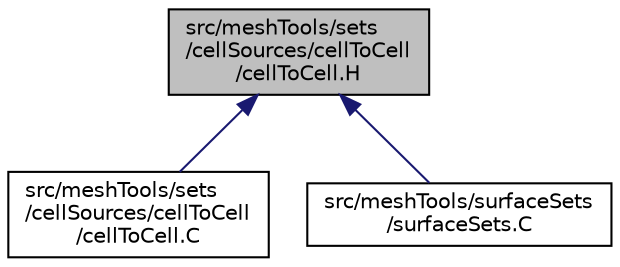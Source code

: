 digraph "src/meshTools/sets/cellSources/cellToCell/cellToCell.H"
{
  bgcolor="transparent";
  edge [fontname="Helvetica",fontsize="10",labelfontname="Helvetica",labelfontsize="10"];
  node [fontname="Helvetica",fontsize="10",shape=record];
  Node160 [label="src/meshTools/sets\l/cellSources/cellToCell\l/cellToCell.H",height=0.2,width=0.4,color="black", fillcolor="grey75", style="filled", fontcolor="black"];
  Node160 -> Node161 [dir="back",color="midnightblue",fontsize="10",style="solid",fontname="Helvetica"];
  Node161 [label="src/meshTools/sets\l/cellSources/cellToCell\l/cellToCell.C",height=0.2,width=0.4,color="black",URL="$a08552.html"];
  Node160 -> Node162 [dir="back",color="midnightblue",fontsize="10",style="solid",fontname="Helvetica"];
  Node162 [label="src/meshTools/surfaceSets\l/surfaceSets.C",height=0.2,width=0.4,color="black",URL="$a08855.html"];
}
